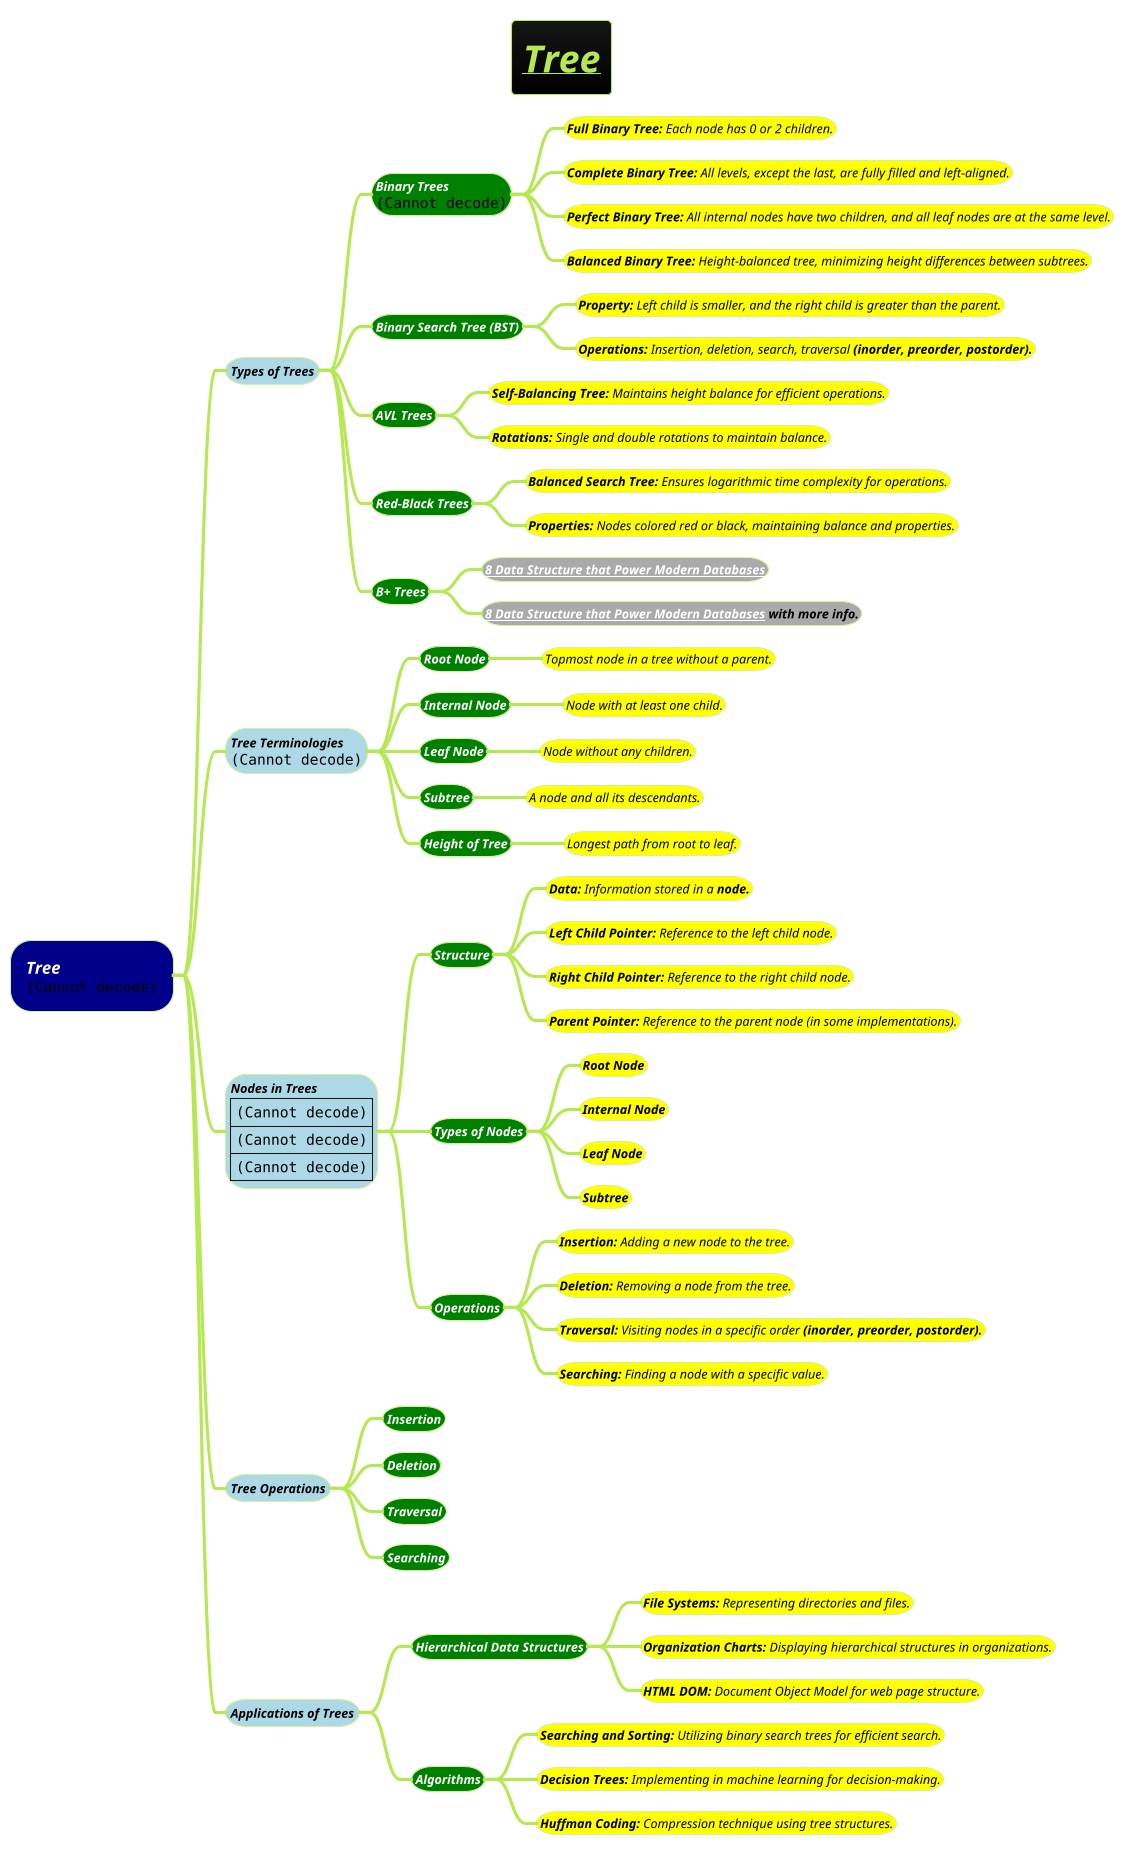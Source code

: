 @startmindmap
title =<i><b><u>Tree

!theme hacker

*[#darkblue] <i><color #white>Tree\n<img:images/img_43.png{scale=.5}>
**[#lightblue] <i><color #black><size:12>Types of Trees
***[#green] <b><i><color #white><size:12>Binary Trees\n<img:images/img_44.png{scale=.5}>
****[#yellow] <i><color #black><size:12>**Full Binary Tree:** Each node has 0 or 2 children.
****[#yellow] <i><color #black><size:12>**Complete Binary Tree:** All levels, except the last, are fully filled and left-aligned.
****[#yellow] <i><color #black><size:12>**Perfect Binary Tree:** All internal nodes have two children, and all leaf nodes are at the same level.
****[#yellow] <i><color #black><size:12>**Balanced Binary Tree:** Height-balanced tree, minimizing height differences between subtrees.
***[#green] <b><i><color #white><size:12>Binary Search Tree (BST)
****[#yellow] <i><color #black><size:12>**Property:** Left child is smaller, and the right child is greater than the parent.
****[#yellow] <i><color #black><size:12>**Operations:** Insertion, deletion, search, traversal <b>(inorder, preorder, postorder).
***[#green] <b><i><color #white><size:12>AVL Trees
****[#yellow] <i><color #black><size:12>**Self-Balancing Tree:** Maintains height balance for efficient operations.
****[#yellow] <i><color #black><size:12>**Rotations:** Single and double rotations to maintain balance.
***[#green] <b><i><color #white><size:12>Red-Black Trees
****[#yellow] <i><color #black><size:12>**Balanced Search Tree:** Ensures logarithmic time complexity for operations.
****[#yellow] <i><color #black><size:12>**Properties:** Nodes colored red or black, maintaining balance and properties.
***[#green] <b><i><color #white><size:12>B+ Trees
****[#a] <b><i><color #black><size:12>[[docs/books/1-books-backlog/data-structure-and-algorithm/images/img_22.png 8 Data Structure that Power Modern Databases]]
****[#a] <b><i><color #black><size:12>[[docs/3-programming-languages/Venkat-Subramaniam/images/img_380.jpg 8 Data Structure that Power Modern Databases]] with more info.
**[#lightblue] <i><color #black><size:12>Tree Terminologies\n<img:images/img_42.png{scale=.8}>
***[#green] <b><i><color #white><size:12>Root Node
****[#yellow] <i><color #black><size:12>Topmost node in a tree without a parent.
***[#green] <b><i><color #white><size:12>Internal Node
****[#yellow] <i><color #black><size:12>Node with at least one child.
***[#green] <b><i><color #white><size:12>Leaf Node
****[#yellow] <i><color #black><size:12>Node without any children.
***[#green] <b><i><color #white><size:12>Subtree
 ****[#yellow] <i><color #black><size:12>A node and all its descendants.
***[#green] <b><i><color #white><size:12>Height of Tree
****[#yellow] <i><color #black><size:12>Longest path from root to leaf.
**[#lightblue]:<i><color #black><size:12>Nodes in Trees
|<img:images/img_45.png{scale=.8}>|
|<img:images/img_46.png{scale=.666}>|
|<img:images/img_47.png{scale=1.2}>|;
***[#green] <b><i><color #white><size:12>Structure
****[#yellow] <i><color #black><size:12>**Data:** Information stored in a <b>node.
****[#yellow] <i><color #black><size:12>**Left Child Pointer: **Reference to the left child node.
****[#yellow] <i><color #black><size:12>**Right Child Pointer:** Reference to the right child node.
****[#yellow] <i><color #black><size:12>**Parent Pointer:** Reference to the parent node (in some implementations).
***[#green] <b><i><color #white><size:12>Types of Nodes
****[#yellow] <i><color #black><size:12><b>Root Node
****[#yellow] <i><color #black><size:12><b>Internal Node
****[#yellow] <i><color #black><size:12><b>Leaf Node
****[#yellow] <i><color #black><size:12><b>Subtree
***[#green] <b><i><color #white><size:12>Operations
****[#yellow] <i><color #black><size:12>**Insertion:** Adding a new node to the tree.
****[#yellow] <i><color #black><size:12>**Deletion:** Removing a node from the tree.
****[#yellow] <i><color #black><size:12>**Traversal:** Visiting nodes in a specific order <b>(inorder, preorder, postorder).
****[#yellow] <i><color #black><size:12>**Searching:** Finding a node with a specific value.
**[#lightblue] <i><color #black><size:12>Tree Operations
***[#green] <b><i><color #white><size:12>Insertion
***[#green] <b><i><color #white><size:12>Deletion
***[#green] <b><i><color #white><size:12>Traversal
***[#green] <b><i><color #white><size:12>Searching
**[#lightblue] <i><color #black><size:12>Applications of Trees
***[#green] <b><i><color #white><size:12>Hierarchical Data Structures
****[#yellow] <i><color #black><size:12>**File Systems:** Representing directories and files.
****[#yellow] <i><color #black><size:12>**Organization Charts:** Displaying hierarchical structures in organizations.
****[#yellow] <i><color #black><size:12>**HTML DOM:** Document Object Model for web page structure.
***[#green] <b><i><color #white><size:12>Algorithms
****[#yellow] <i><color #black><size:12>**Searching and Sorting:** Utilizing binary search trees for efficient search.
****[#yellow] <i><color #black><size:12>**Decision Trees: **Implementing in machine learning for decision-making.
****[#yellow] <i><color #black><size:12>**Huffman Coding: **Compression technique using tree structures.
@endmindmap
